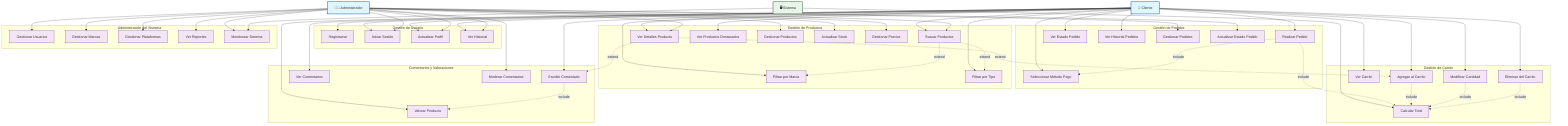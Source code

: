 graph TB
    %% Actores
    Cliente[👤 Cliente]
    Admin[👨‍💼 Administrador]
    Sistema[🖥️ Sistema]
    
    %% Casos de Uso - Gestión de Usuario
    subgraph "Gestión de Usuario"
        UC1[Registrarse]
        UC2[Iniciar Sesión]
        UC3[Actualizar Perfil]
        UC4[Ver Historial]
    end
    
    %% Casos de Uso - Gestión de Productos
    subgraph "Gestión de Productos"
        UC5[Buscar Productos]
        UC6[Ver Detalles Producto]
        UC7[Filtrar por Marca]
        UC8[Filtrar por Tipo]
        UC9[Ver Productos Destacados]
        UC10[Gestionar Productos]
        UC11[Actualizar Stock]
        UC12[Gestionar Precios]
    end
    
    %% Casos de Uso - Gestión de Carrito
    subgraph "Gestión de Carrito"
        UC13[Agregar al Carrito]
        UC14[Ver Carrito]
        UC15[Modificar Cantidad]
        UC16[Eliminar del Carrito]
        UC17[Calcular Total]
    end
    
    %% Casos de Uso - Gestión de Pedidos
    subgraph "Gestión de Pedidos"
        UC18[Realizar Pedido]
        UC19[Seleccionar Método Pago]
        UC20[Ver Estado Pedido]
        UC21[Ver Historial Pedidos]
        UC22[Gestionar Pedidos]
        UC23[Actualizar Estado Pedido]
    end
    
    %% Casos de Uso - Comentarios y Valoraciones
    subgraph "Comentarios y Valoraciones"
        UC24[Escribir Comentario]
        UC25[Valorar Producto]
        UC26[Ver Comentarios]
        UC27[Moderar Comentarios]
    end
    
    %% Casos de Uso - Administración
    subgraph "Administración del Sistema"
        UC28[Gestionar Usuarios]
        UC29[Gestionar Marcas]
        UC30[Gestionar Plataformas]
        UC31[Ver Reportes]
        UC32[Monitorear Sistema]
    end
    
    %% Relaciones Cliente
    Cliente --> UC1
    Cliente --> UC2
    Cliente --> UC3
    Cliente --> UC4
    Cliente --> UC5
    Cliente --> UC6
    Cliente --> UC7
    Cliente --> UC8
    Cliente --> UC9
    Cliente --> UC13
    Cliente --> UC14
    Cliente --> UC15
    Cliente --> UC16
    Cliente --> UC18
    Cliente --> UC19
    Cliente --> UC20
    Cliente --> UC21
    Cliente --> UC24
    Cliente --> UC25
    Cliente --> UC26
    
    %% Relaciones Administrador
    Admin --> UC2
    Admin --> UC3
    Admin --> UC4
    Admin --> UC5
    Admin --> UC6
    Admin --> UC10
    Admin --> UC11
    Admin --> UC12
    Admin --> UC22
    Admin --> UC23
    Admin --> UC27
    Admin --> UC28
    Admin --> UC29
    Admin --> UC30
    Admin --> UC31
    Admin --> UC32
    
    %% Relaciones Sistema
    Sistema --> UC17
    Sistema --> UC32
    
    %% Relaciones de Inclusión
    UC18 -.->|include| UC17
    UC18 -.->|include| UC19
    UC13 -.->|include| UC17
    UC15 -.->|include| UC17
    UC16 -.->|include| UC17
    UC24 -.->|include| UC25
    
    %% Relaciones de Extensión
    UC6 -.->|extend| UC24
    UC6 -.->|extend| UC13
    UC5 -.->|extend| UC7
    UC5 -.->|extend| UC8
    
    %% Estilos
    classDef actor fill:#e1f5fe,stroke:#01579b,stroke-width:2px
    classDef usecase fill:#f3e5f5,stroke:#4a148c,stroke-width:1px
    classDef system fill:#e8f5e8,stroke:#1b5e20,stroke-width:2px
    
    class Cliente,Admin actor
    class Sistema system
    class UC1,UC2,UC3,UC4,UC5,UC6,UC7,UC8,UC9,UC10,UC11,UC12,UC13,UC14,UC15,UC16,UC17,UC18,UC19,UC20,UC21,UC22,UC23,UC24,UC25,UC26,UC27,UC28,UC29,UC30,UC31,UC32 usecase